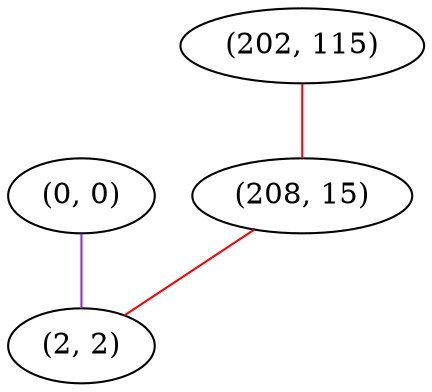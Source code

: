 graph "" {
"(0, 0)";
"(202, 115)";
"(208, 15)";
"(2, 2)";
"(0, 0)" -- "(2, 2)"  [color=purple, key=0, weight=4];
"(202, 115)" -- "(208, 15)"  [color=red, key=0, weight=1];
"(208, 15)" -- "(2, 2)"  [color=red, key=0, weight=1];
}
